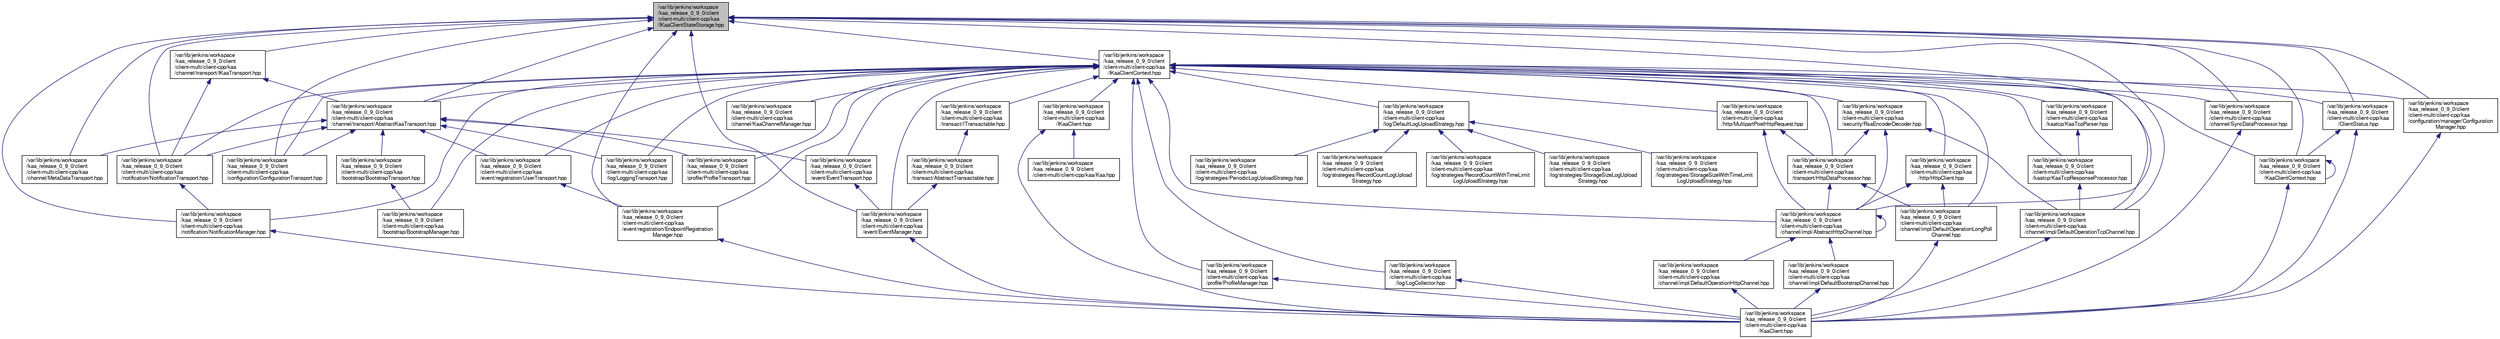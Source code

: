 digraph "/var/lib/jenkins/workspace/kaa_release_0_9_0/client/client-multi/client-cpp/kaa/IKaaClientStateStorage.hpp"
{
  bgcolor="transparent";
  edge [fontname="FreeSans",fontsize="10",labelfontname="FreeSans",labelfontsize="10"];
  node [fontname="FreeSans",fontsize="10",shape=record];
  Node1 [label="/var/lib/jenkins/workspace\l/kaa_release_0_9_0/client\l/client-multi/client-cpp/kaa\l/IKaaClientStateStorage.hpp",height=0.2,width=0.4,color="black", fillcolor="grey75", style="filled" fontcolor="black"];
  Node1 -> Node2 [dir="back",color="midnightblue",fontsize="10",style="solid",fontname="FreeSans"];
  Node2 [label="/var/lib/jenkins/workspace\l/kaa_release_0_9_0/client\l/client-multi/client-cpp/kaa\l/channel/transport/IKaaTransport.hpp",height=0.2,width=0.4,color="black",URL="$IKaaTransport_8hpp.html"];
  Node2 -> Node3 [dir="back",color="midnightblue",fontsize="10",style="solid",fontname="FreeSans"];
  Node3 [label="/var/lib/jenkins/workspace\l/kaa_release_0_9_0/client\l/client-multi/client-cpp/kaa\l/channel/transport/AbstractKaaTransport.hpp",height=0.2,width=0.4,color="black",URL="$AbstractKaaTransport_8hpp.html"];
  Node3 -> Node4 [dir="back",color="midnightblue",fontsize="10",style="solid",fontname="FreeSans"];
  Node4 [label="/var/lib/jenkins/workspace\l/kaa_release_0_9_0/client\l/client-multi/client-cpp/kaa\l/bootstrap/BootstrapTransport.hpp",height=0.2,width=0.4,color="black",URL="$BootstrapTransport_8hpp.html"];
  Node4 -> Node5 [dir="back",color="midnightblue",fontsize="10",style="solid",fontname="FreeSans"];
  Node5 [label="/var/lib/jenkins/workspace\l/kaa_release_0_9_0/client\l/client-multi/client-cpp/kaa\l/bootstrap/BootstrapManager.hpp",height=0.2,width=0.4,color="black",URL="$BootstrapManager_8hpp.html"];
  Node3 -> Node6 [dir="back",color="midnightblue",fontsize="10",style="solid",fontname="FreeSans"];
  Node6 [label="/var/lib/jenkins/workspace\l/kaa_release_0_9_0/client\l/client-multi/client-cpp/kaa\l/channel/MetaDataTransport.hpp",height=0.2,width=0.4,color="black",URL="$MetaDataTransport_8hpp.html"];
  Node3 -> Node7 [dir="back",color="midnightblue",fontsize="10",style="solid",fontname="FreeSans"];
  Node7 [label="/var/lib/jenkins/workspace\l/kaa_release_0_9_0/client\l/client-multi/client-cpp/kaa\l/configuration/ConfigurationTransport.hpp",height=0.2,width=0.4,color="black",URL="$ConfigurationTransport_8hpp.html"];
  Node3 -> Node8 [dir="back",color="midnightblue",fontsize="10",style="solid",fontname="FreeSans"];
  Node8 [label="/var/lib/jenkins/workspace\l/kaa_release_0_9_0/client\l/client-multi/client-cpp/kaa\l/event/EventTransport.hpp",height=0.2,width=0.4,color="black",URL="$EventTransport_8hpp.html"];
  Node8 -> Node9 [dir="back",color="midnightblue",fontsize="10",style="solid",fontname="FreeSans"];
  Node9 [label="/var/lib/jenkins/workspace\l/kaa_release_0_9_0/client\l/client-multi/client-cpp/kaa\l/event/EventManager.hpp",height=0.2,width=0.4,color="black",URL="$EventManager_8hpp.html"];
  Node9 -> Node10 [dir="back",color="midnightblue",fontsize="10",style="solid",fontname="FreeSans"];
  Node10 [label="/var/lib/jenkins/workspace\l/kaa_release_0_9_0/client\l/client-multi/client-cpp/kaa\l/KaaClient.hpp",height=0.2,width=0.4,color="black",URL="$KaaClient_8hpp.html"];
  Node3 -> Node11 [dir="back",color="midnightblue",fontsize="10",style="solid",fontname="FreeSans"];
  Node11 [label="/var/lib/jenkins/workspace\l/kaa_release_0_9_0/client\l/client-multi/client-cpp/kaa\l/event/registration/UserTransport.hpp",height=0.2,width=0.4,color="black",URL="$UserTransport_8hpp.html"];
  Node11 -> Node12 [dir="back",color="midnightblue",fontsize="10",style="solid",fontname="FreeSans"];
  Node12 [label="/var/lib/jenkins/workspace\l/kaa_release_0_9_0/client\l/client-multi/client-cpp/kaa\l/event/registration/EndpointRegistration\lManager.hpp",height=0.2,width=0.4,color="black",URL="$EndpointRegistrationManager_8hpp.html"];
  Node12 -> Node10 [dir="back",color="midnightblue",fontsize="10",style="solid",fontname="FreeSans"];
  Node3 -> Node13 [dir="back",color="midnightblue",fontsize="10",style="solid",fontname="FreeSans"];
  Node13 [label="/var/lib/jenkins/workspace\l/kaa_release_0_9_0/client\l/client-multi/client-cpp/kaa\l/notification/NotificationTransport.hpp",height=0.2,width=0.4,color="black",URL="$NotificationTransport_8hpp.html"];
  Node13 -> Node14 [dir="back",color="midnightblue",fontsize="10",style="solid",fontname="FreeSans"];
  Node14 [label="/var/lib/jenkins/workspace\l/kaa_release_0_9_0/client\l/client-multi/client-cpp/kaa\l/notification/NotificationManager.hpp",height=0.2,width=0.4,color="black",URL="$NotificationManager_8hpp.html"];
  Node14 -> Node10 [dir="back",color="midnightblue",fontsize="10",style="solid",fontname="FreeSans"];
  Node3 -> Node15 [dir="back",color="midnightblue",fontsize="10",style="solid",fontname="FreeSans"];
  Node15 [label="/var/lib/jenkins/workspace\l/kaa_release_0_9_0/client\l/client-multi/client-cpp/kaa\l/log/LoggingTransport.hpp",height=0.2,width=0.4,color="black",URL="$LoggingTransport_8hpp.html"];
  Node3 -> Node16 [dir="back",color="midnightblue",fontsize="10",style="solid",fontname="FreeSans"];
  Node16 [label="/var/lib/jenkins/workspace\l/kaa_release_0_9_0/client\l/client-multi/client-cpp/kaa\l/profile/ProfileTransport.hpp",height=0.2,width=0.4,color="black",URL="$ProfileTransport_8hpp.html"];
  Node2 -> Node13 [dir="back",color="midnightblue",fontsize="10",style="solid",fontname="FreeSans"];
  Node1 -> Node3 [dir="back",color="midnightblue",fontsize="10",style="solid",fontname="FreeSans"];
  Node1 -> Node17 [dir="back",color="midnightblue",fontsize="10",style="solid",fontname="FreeSans"];
  Node17 [label="/var/lib/jenkins/workspace\l/kaa_release_0_9_0/client\l/client-multi/client-cpp/kaa\l/IKaaClientContext.hpp",height=0.2,width=0.4,color="black",URL="$IKaaClientContext_8hpp.html"];
  Node17 -> Node3 [dir="back",color="midnightblue",fontsize="10",style="solid",fontname="FreeSans"];
  Node17 -> Node5 [dir="back",color="midnightblue",fontsize="10",style="solid",fontname="FreeSans"];
  Node17 -> Node18 [dir="back",color="midnightblue",fontsize="10",style="solid",fontname="FreeSans"];
  Node18 [label="/var/lib/jenkins/workspace\l/kaa_release_0_9_0/client\l/client-multi/client-cpp/kaa\l/http/HttpClient.hpp",height=0.2,width=0.4,color="black",URL="$HttpClient_8hpp.html"];
  Node18 -> Node19 [dir="back",color="midnightblue",fontsize="10",style="solid",fontname="FreeSans"];
  Node19 [label="/var/lib/jenkins/workspace\l/kaa_release_0_9_0/client\l/client-multi/client-cpp/kaa\l/channel/impl/AbstractHttpChannel.hpp",height=0.2,width=0.4,color="black",URL="$AbstractHttpChannel_8hpp.html"];
  Node19 -> Node19 [dir="back",color="midnightblue",fontsize="10",style="solid",fontname="FreeSans"];
  Node19 -> Node20 [dir="back",color="midnightblue",fontsize="10",style="solid",fontname="FreeSans"];
  Node20 [label="/var/lib/jenkins/workspace\l/kaa_release_0_9_0/client\l/client-multi/client-cpp/kaa\l/channel/impl/DefaultBootstrapChannel.hpp",height=0.2,width=0.4,color="black",URL="$DefaultBootstrapChannel_8hpp.html"];
  Node20 -> Node10 [dir="back",color="midnightblue",fontsize="10",style="solid",fontname="FreeSans"];
  Node19 -> Node21 [dir="back",color="midnightblue",fontsize="10",style="solid",fontname="FreeSans"];
  Node21 [label="/var/lib/jenkins/workspace\l/kaa_release_0_9_0/client\l/client-multi/client-cpp/kaa\l/channel/impl/DefaultOperationHttpChannel.hpp",height=0.2,width=0.4,color="black",URL="$DefaultOperationHttpChannel_8hpp.html"];
  Node21 -> Node10 [dir="back",color="midnightblue",fontsize="10",style="solid",fontname="FreeSans"];
  Node18 -> Node22 [dir="back",color="midnightblue",fontsize="10",style="solid",fontname="FreeSans"];
  Node22 [label="/var/lib/jenkins/workspace\l/kaa_release_0_9_0/client\l/client-multi/client-cpp/kaa\l/channel/impl/DefaultOperationLongPoll\lChannel.hpp",height=0.2,width=0.4,color="black",URL="$DefaultOperationLongPollChannel_8hpp.html"];
  Node22 -> Node10 [dir="back",color="midnightblue",fontsize="10",style="solid",fontname="FreeSans"];
  Node17 -> Node23 [dir="back",color="midnightblue",fontsize="10",style="solid",fontname="FreeSans"];
  Node23 [label="/var/lib/jenkins/workspace\l/kaa_release_0_9_0/client\l/client-multi/client-cpp/kaa\l/security/RsaEncoderDecoder.hpp",height=0.2,width=0.4,color="black",URL="$RsaEncoderDecoder_8hpp.html"];
  Node23 -> Node19 [dir="back",color="midnightblue",fontsize="10",style="solid",fontname="FreeSans"];
  Node23 -> Node24 [dir="back",color="midnightblue",fontsize="10",style="solid",fontname="FreeSans"];
  Node24 [label="/var/lib/jenkins/workspace\l/kaa_release_0_9_0/client\l/client-multi/client-cpp/kaa\l/transport/HttpDataProcessor.hpp",height=0.2,width=0.4,color="black",URL="$HttpDataProcessor_8hpp.html"];
  Node24 -> Node19 [dir="back",color="midnightblue",fontsize="10",style="solid",fontname="FreeSans"];
  Node24 -> Node22 [dir="back",color="midnightblue",fontsize="10",style="solid",fontname="FreeSans"];
  Node23 -> Node25 [dir="back",color="midnightblue",fontsize="10",style="solid",fontname="FreeSans"];
  Node25 [label="/var/lib/jenkins/workspace\l/kaa_release_0_9_0/client\l/client-multi/client-cpp/kaa\l/channel/impl/DefaultOperationTcpChannel.hpp",height=0.2,width=0.4,color="black",URL="$DefaultOperationTcpChannel_8hpp.html"];
  Node25 -> Node10 [dir="back",color="midnightblue",fontsize="10",style="solid",fontname="FreeSans"];
  Node17 -> Node26 [dir="back",color="midnightblue",fontsize="10",style="solid",fontname="FreeSans"];
  Node26 [label="/var/lib/jenkins/workspace\l/kaa_release_0_9_0/client\l/client-multi/client-cpp/kaa\l/http/MultipartPostHttpRequest.hpp",height=0.2,width=0.4,color="black",URL="$MultipartPostHttpRequest_8hpp.html"];
  Node26 -> Node19 [dir="back",color="midnightblue",fontsize="10",style="solid",fontname="FreeSans"];
  Node26 -> Node24 [dir="back",color="midnightblue",fontsize="10",style="solid",fontname="FreeSans"];
  Node17 -> Node24 [dir="back",color="midnightblue",fontsize="10",style="solid",fontname="FreeSans"];
  Node17 -> Node19 [dir="back",color="midnightblue",fontsize="10",style="solid",fontname="FreeSans"];
  Node17 -> Node22 [dir="back",color="midnightblue",fontsize="10",style="solid",fontname="FreeSans"];
  Node17 -> Node27 [dir="back",color="midnightblue",fontsize="10",style="solid",fontname="FreeSans"];
  Node27 [label="/var/lib/jenkins/workspace\l/kaa_release_0_9_0/client\l/client-multi/client-cpp/kaa\l/kaatcp/KaaTcpParser.hpp",height=0.2,width=0.4,color="black",URL="$KaaTcpParser_8hpp.html"];
  Node27 -> Node28 [dir="back",color="midnightblue",fontsize="10",style="solid",fontname="FreeSans"];
  Node28 [label="/var/lib/jenkins/workspace\l/kaa_release_0_9_0/client\l/client-multi/client-cpp/kaa\l/kaatcp/KaaTcpResponseProcessor.hpp",height=0.2,width=0.4,color="black",URL="$KaaTcpResponseProcessor_8hpp.html"];
  Node28 -> Node25 [dir="back",color="midnightblue",fontsize="10",style="solid",fontname="FreeSans"];
  Node17 -> Node28 [dir="back",color="midnightblue",fontsize="10",style="solid",fontname="FreeSans"];
  Node17 -> Node25 [dir="back",color="midnightblue",fontsize="10",style="solid",fontname="FreeSans"];
  Node17 -> Node29 [dir="back",color="midnightblue",fontsize="10",style="solid",fontname="FreeSans"];
  Node29 [label="/var/lib/jenkins/workspace\l/kaa_release_0_9_0/client\l/client-multi/client-cpp/kaa\l/channel/KaaChannelManager.hpp",height=0.2,width=0.4,color="black",URL="$KaaChannelManager_8hpp.html"];
  Node17 -> Node30 [dir="back",color="midnightblue",fontsize="10",style="solid",fontname="FreeSans"];
  Node30 [label="/var/lib/jenkins/workspace\l/kaa_release_0_9_0/client\l/client-multi/client-cpp/kaa\l/channel/SyncDataProcessor.hpp",height=0.2,width=0.4,color="black",URL="$SyncDataProcessor_8hpp.html"];
  Node30 -> Node10 [dir="back",color="midnightblue",fontsize="10",style="solid",fontname="FreeSans"];
  Node17 -> Node31 [dir="back",color="midnightblue",fontsize="10",style="solid",fontname="FreeSans"];
  Node31 [label="/var/lib/jenkins/workspace\l/kaa_release_0_9_0/client\l/client-multi/client-cpp/kaa\l/ClientStatus.hpp",height=0.2,width=0.4,color="black",URL="$ClientStatus_8hpp.html"];
  Node31 -> Node10 [dir="back",color="midnightblue",fontsize="10",style="solid",fontname="FreeSans"];
  Node31 -> Node32 [dir="back",color="midnightblue",fontsize="10",style="solid",fontname="FreeSans"];
  Node32 [label="/var/lib/jenkins/workspace\l/kaa_release_0_9_0/client\l/client-multi/client-cpp/kaa\l/KaaClientContext.hpp",height=0.2,width=0.4,color="black",URL="$KaaClientContext_8hpp.html"];
  Node32 -> Node10 [dir="back",color="midnightblue",fontsize="10",style="solid",fontname="FreeSans"];
  Node32 -> Node32 [dir="back",color="midnightblue",fontsize="10",style="solid",fontname="FreeSans"];
  Node17 -> Node7 [dir="back",color="midnightblue",fontsize="10",style="solid",fontname="FreeSans"];
  Node17 -> Node33 [dir="back",color="midnightblue",fontsize="10",style="solid",fontname="FreeSans"];
  Node33 [label="/var/lib/jenkins/workspace\l/kaa_release_0_9_0/client\l/client-multi/client-cpp/kaa\l/configuration/manager/Configuration\lManager.hpp",height=0.2,width=0.4,color="black",URL="$ConfigurationManager_8hpp.html"];
  Node33 -> Node10 [dir="back",color="midnightblue",fontsize="10",style="solid",fontname="FreeSans"];
  Node17 -> Node8 [dir="back",color="midnightblue",fontsize="10",style="solid",fontname="FreeSans"];
  Node17 -> Node34 [dir="back",color="midnightblue",fontsize="10",style="solid",fontname="FreeSans"];
  Node34 [label="/var/lib/jenkins/workspace\l/kaa_release_0_9_0/client\l/client-multi/client-cpp/kaa\l/transact/ITransactable.hpp",height=0.2,width=0.4,color="black",URL="$ITransactable_8hpp.html"];
  Node34 -> Node35 [dir="back",color="midnightblue",fontsize="10",style="solid",fontname="FreeSans"];
  Node35 [label="/var/lib/jenkins/workspace\l/kaa_release_0_9_0/client\l/client-multi/client-cpp/kaa\l/transact/AbstractTransactable.hpp",height=0.2,width=0.4,color="black",URL="$AbstractTransactable_8hpp.html"];
  Node35 -> Node9 [dir="back",color="midnightblue",fontsize="10",style="solid",fontname="FreeSans"];
  Node17 -> Node9 [dir="back",color="midnightblue",fontsize="10",style="solid",fontname="FreeSans"];
  Node17 -> Node11 [dir="back",color="midnightblue",fontsize="10",style="solid",fontname="FreeSans"];
  Node17 -> Node12 [dir="back",color="midnightblue",fontsize="10",style="solid",fontname="FreeSans"];
  Node17 -> Node36 [dir="back",color="midnightblue",fontsize="10",style="solid",fontname="FreeSans"];
  Node36 [label="/var/lib/jenkins/workspace\l/kaa_release_0_9_0/client\l/client-multi/client-cpp/kaa\l/IKaaClient.hpp",height=0.2,width=0.4,color="black",URL="$IKaaClient_8hpp.html"];
  Node36 -> Node37 [dir="back",color="midnightblue",fontsize="10",style="solid",fontname="FreeSans"];
  Node37 [label="/var/lib/jenkins/workspace\l/kaa_release_0_9_0/client\l/client-multi/client-cpp/kaa/Kaa.hpp",height=0.2,width=0.4,color="black",URL="$Kaa_8hpp.html"];
  Node36 -> Node10 [dir="back",color="midnightblue",fontsize="10",style="solid",fontname="FreeSans"];
  Node17 -> Node38 [dir="back",color="midnightblue",fontsize="10",style="solid",fontname="FreeSans"];
  Node38 [label="/var/lib/jenkins/workspace\l/kaa_release_0_9_0/client\l/client-multi/client-cpp/kaa\l/profile/ProfileManager.hpp",height=0.2,width=0.4,color="black",URL="$ProfileManager_8hpp.html"];
  Node38 -> Node10 [dir="back",color="midnightblue",fontsize="10",style="solid",fontname="FreeSans"];
  Node17 -> Node13 [dir="back",color="midnightblue",fontsize="10",style="solid",fontname="FreeSans"];
  Node17 -> Node14 [dir="back",color="midnightblue",fontsize="10",style="solid",fontname="FreeSans"];
  Node17 -> Node39 [dir="back",color="midnightblue",fontsize="10",style="solid",fontname="FreeSans"];
  Node39 [label="/var/lib/jenkins/workspace\l/kaa_release_0_9_0/client\l/client-multi/client-cpp/kaa\l/log/LogCollector.hpp",height=0.2,width=0.4,color="black",URL="$LogCollector_8hpp.html"];
  Node39 -> Node10 [dir="back",color="midnightblue",fontsize="10",style="solid",fontname="FreeSans"];
  Node17 -> Node32 [dir="back",color="midnightblue",fontsize="10",style="solid",fontname="FreeSans"];
  Node17 -> Node40 [dir="back",color="midnightblue",fontsize="10",style="solid",fontname="FreeSans"];
  Node40 [label="/var/lib/jenkins/workspace\l/kaa_release_0_9_0/client\l/client-multi/client-cpp/kaa\l/log/DefaultLogUploadStrategy.hpp",height=0.2,width=0.4,color="black",URL="$DefaultLogUploadStrategy_8hpp.html"];
  Node40 -> Node41 [dir="back",color="midnightblue",fontsize="10",style="solid",fontname="FreeSans"];
  Node41 [label="/var/lib/jenkins/workspace\l/kaa_release_0_9_0/client\l/client-multi/client-cpp/kaa\l/log/strategies/PeriodicLogUploadStrategy.hpp",height=0.2,width=0.4,color="black",URL="$PeriodicLogUploadStrategy_8hpp.html"];
  Node40 -> Node42 [dir="back",color="midnightblue",fontsize="10",style="solid",fontname="FreeSans"];
  Node42 [label="/var/lib/jenkins/workspace\l/kaa_release_0_9_0/client\l/client-multi/client-cpp/kaa\l/log/strategies/RecordCountLogUpload\lStrategy.hpp",height=0.2,width=0.4,color="black",URL="$RecordCountLogUploadStrategy_8hpp.html"];
  Node40 -> Node43 [dir="back",color="midnightblue",fontsize="10",style="solid",fontname="FreeSans"];
  Node43 [label="/var/lib/jenkins/workspace\l/kaa_release_0_9_0/client\l/client-multi/client-cpp/kaa\l/log/strategies/RecordCountWithTimeLimit\lLogUploadStrategy.hpp",height=0.2,width=0.4,color="black",URL="$RecordCountWithTimeLimitLogUploadStrategy_8hpp.html"];
  Node40 -> Node44 [dir="back",color="midnightblue",fontsize="10",style="solid",fontname="FreeSans"];
  Node44 [label="/var/lib/jenkins/workspace\l/kaa_release_0_9_0/client\l/client-multi/client-cpp/kaa\l/log/strategies/StorageSizeLogUpload\lStrategy.hpp",height=0.2,width=0.4,color="black",URL="$StorageSizeLogUploadStrategy_8hpp.html"];
  Node40 -> Node45 [dir="back",color="midnightblue",fontsize="10",style="solid",fontname="FreeSans"];
  Node45 [label="/var/lib/jenkins/workspace\l/kaa_release_0_9_0/client\l/client-multi/client-cpp/kaa\l/log/strategies/StorageSizeWithTimeLimit\lLogUploadStrategy.hpp",height=0.2,width=0.4,color="black",URL="$StorageSizeWithTimeLimitLogUploadStrategy_8hpp.html"];
  Node17 -> Node15 [dir="back",color="midnightblue",fontsize="10",style="solid",fontname="FreeSans"];
  Node17 -> Node16 [dir="back",color="midnightblue",fontsize="10",style="solid",fontname="FreeSans"];
  Node1 -> Node19 [dir="back",color="midnightblue",fontsize="10",style="solid",fontname="FreeSans"];
  Node1 -> Node25 [dir="back",color="midnightblue",fontsize="10",style="solid",fontname="FreeSans"];
  Node1 -> Node6 [dir="back",color="midnightblue",fontsize="10",style="solid",fontname="FreeSans"];
  Node1 -> Node30 [dir="back",color="midnightblue",fontsize="10",style="solid",fontname="FreeSans"];
  Node1 -> Node31 [dir="back",color="midnightblue",fontsize="10",style="solid",fontname="FreeSans"];
  Node1 -> Node7 [dir="back",color="midnightblue",fontsize="10",style="solid",fontname="FreeSans"];
  Node1 -> Node33 [dir="back",color="midnightblue",fontsize="10",style="solid",fontname="FreeSans"];
  Node1 -> Node9 [dir="back",color="midnightblue",fontsize="10",style="solid",fontname="FreeSans"];
  Node1 -> Node12 [dir="back",color="midnightblue",fontsize="10",style="solid",fontname="FreeSans"];
  Node1 -> Node14 [dir="back",color="midnightblue",fontsize="10",style="solid",fontname="FreeSans"];
  Node1 -> Node13 [dir="back",color="midnightblue",fontsize="10",style="solid",fontname="FreeSans"];
  Node1 -> Node32 [dir="back",color="midnightblue",fontsize="10",style="solid",fontname="FreeSans"];
}
